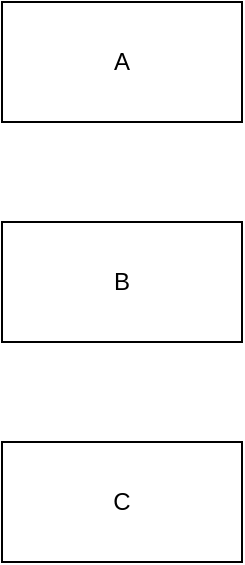 <mxfile version="20.0.4" type="github"><diagram id="jiLLqZYXvb_N4Bunj9-Q" name="Page-1"><mxGraphModel dx="1186" dy="707" grid="1" gridSize="10" guides="1" tooltips="1" connect="1" arrows="1" fold="1" page="1" pageScale="1" pageWidth="850" pageHeight="1100" math="0" shadow="0"><root><mxCell id="0"/><mxCell id="1" parent="0"/><mxCell id="3Y7i7LKPyEqS7tPKxEHp-1" value="A" style="rounded=0;whiteSpace=wrap;html=1;" vertex="1" parent="1"><mxGeometry x="30" y="190" width="120" height="60" as="geometry"/></mxCell><mxCell id="3Y7i7LKPyEqS7tPKxEHp-2" value="C" style="rounded=0;whiteSpace=wrap;html=1;" vertex="1" parent="1"><mxGeometry x="30" y="410" width="120" height="60" as="geometry"/></mxCell><mxCell id="3Y7i7LKPyEqS7tPKxEHp-4" value="B" style="rounded=0;whiteSpace=wrap;html=1;" vertex="1" parent="1"><mxGeometry x="30" y="300" width="120" height="60" as="geometry"/></mxCell></root></mxGraphModel></diagram></mxfile>